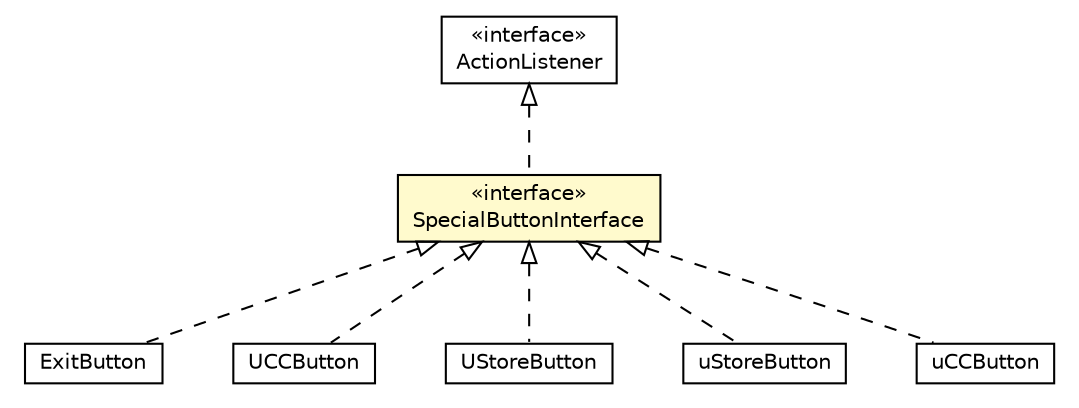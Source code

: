 #!/usr/local/bin/dot
#
# Class diagram 
# Generated by UMLGraph version 5.1 (http://www.umlgraph.org/)
#

digraph G {
	edge [fontname="Helvetica",fontsize=10,labelfontname="Helvetica",labelfontsize=10];
	node [fontname="Helvetica",fontsize=10,shape=plaintext];
	nodesep=0.25;
	ranksep=0.5;
	// org.universAAL.ui.handler.gui.swing.model.special.ExitButton
	c8165099 [label=<<table title="org.universAAL.ui.handler.gui.swing.model.special.ExitButton" border="0" cellborder="1" cellspacing="0" cellpadding="2" port="p" href="./ExitButton.html">
		<tr><td><table border="0" cellspacing="0" cellpadding="1">
<tr><td align="center" balign="center"> ExitButton </td></tr>
		</table></td></tr>
		</table>>, fontname="Helvetica", fontcolor="black", fontsize=10.0];
	// org.universAAL.ui.handler.gui.swing.model.special.SpecialButtonInterface
	c8165100 [label=<<table title="org.universAAL.ui.handler.gui.swing.model.special.SpecialButtonInterface" border="0" cellborder="1" cellspacing="0" cellpadding="2" port="p" bgcolor="lemonChiffon" href="./SpecialButtonInterface.html">
		<tr><td><table border="0" cellspacing="0" cellpadding="1">
<tr><td align="center" balign="center"> &#171;interface&#187; </td></tr>
<tr><td align="center" balign="center"> SpecialButtonInterface </td></tr>
		</table></td></tr>
		</table>>, fontname="Helvetica", fontcolor="black", fontsize=10.0];
	// org.universAAL.ui.gui.swing.bluesteelLAF.specialButtons.UCCButton
	c8165124 [label=<<table title="org.universAAL.ui.gui.swing.bluesteelLAF.specialButtons.UCCButton" border="0" cellborder="1" cellspacing="0" cellpadding="2" port="p" href="../../../../../gui/swing/bluesteelLAF/specialButtons/UCCButton.html">
		<tr><td><table border="0" cellspacing="0" cellpadding="1">
<tr><td align="center" balign="center"> UCCButton </td></tr>
		</table></td></tr>
		</table>>, fontname="Helvetica", fontcolor="black", fontsize=10.0];
	// org.universAAL.ui.gui.swing.bluesteelLAF.specialButtons.UStoreButton
	c8165125 [label=<<table title="org.universAAL.ui.gui.swing.bluesteelLAF.specialButtons.UStoreButton" border="0" cellborder="1" cellspacing="0" cellpadding="2" port="p" href="../../../../../gui/swing/bluesteelLAF/specialButtons/UStoreButton.html">
		<tr><td><table border="0" cellspacing="0" cellpadding="1">
<tr><td align="center" balign="center"> UStoreButton </td></tr>
		</table></td></tr>
		</table>>, fontname="Helvetica", fontcolor="black", fontsize=10.0];
	// org.universAAL.ui.handler.gui.swing.classic.specialButtons.uStoreButton
	c8165163 [label=<<table title="org.universAAL.ui.handler.gui.swing.classic.specialButtons.uStoreButton" border="0" cellborder="1" cellspacing="0" cellpadding="2" port="p" href="../../classic/specialButtons/uStoreButton.html">
		<tr><td><table border="0" cellspacing="0" cellpadding="1">
<tr><td align="center" balign="center"> uStoreButton </td></tr>
		</table></td></tr>
		</table>>, fontname="Helvetica", fontcolor="black", fontsize=10.0];
	// org.universAAL.ui.handler.gui.swing.classic.specialButtons.uCCButton
	c8165164 [label=<<table title="org.universAAL.ui.handler.gui.swing.classic.specialButtons.uCCButton" border="0" cellborder="1" cellspacing="0" cellpadding="2" port="p" href="../../classic/specialButtons/uCCButton.html">
		<tr><td><table border="0" cellspacing="0" cellpadding="1">
<tr><td align="center" balign="center"> uCCButton </td></tr>
		</table></td></tr>
		</table>>, fontname="Helvetica", fontcolor="black", fontsize=10.0];
	//org.universAAL.ui.handler.gui.swing.model.special.ExitButton implements org.universAAL.ui.handler.gui.swing.model.special.SpecialButtonInterface
	c8165100:p -> c8165099:p [dir=back,arrowtail=empty,style=dashed];
	//org.universAAL.ui.handler.gui.swing.model.special.SpecialButtonInterface implements java.awt.event.ActionListener
	c8165659:p -> c8165100:p [dir=back,arrowtail=empty,style=dashed];
	//org.universAAL.ui.gui.swing.bluesteelLAF.specialButtons.UCCButton implements org.universAAL.ui.handler.gui.swing.model.special.SpecialButtonInterface
	c8165100:p -> c8165124:p [dir=back,arrowtail=empty,style=dashed];
	//org.universAAL.ui.gui.swing.bluesteelLAF.specialButtons.UStoreButton implements org.universAAL.ui.handler.gui.swing.model.special.SpecialButtonInterface
	c8165100:p -> c8165125:p [dir=back,arrowtail=empty,style=dashed];
	//org.universAAL.ui.handler.gui.swing.classic.specialButtons.uStoreButton implements org.universAAL.ui.handler.gui.swing.model.special.SpecialButtonInterface
	c8165100:p -> c8165163:p [dir=back,arrowtail=empty,style=dashed];
	//org.universAAL.ui.handler.gui.swing.classic.specialButtons.uCCButton implements org.universAAL.ui.handler.gui.swing.model.special.SpecialButtonInterface
	c8165100:p -> c8165164:p [dir=back,arrowtail=empty,style=dashed];
	// java.awt.event.ActionListener
	c8165659 [label=<<table title="java.awt.event.ActionListener" border="0" cellborder="1" cellspacing="0" cellpadding="2" port="p" href="http://java.sun.com/j2se/1.4.2/docs/api/java/awt/event/ActionListener.html">
		<tr><td><table border="0" cellspacing="0" cellpadding="1">
<tr><td align="center" balign="center"> &#171;interface&#187; </td></tr>
<tr><td align="center" balign="center"> ActionListener </td></tr>
		</table></td></tr>
		</table>>, fontname="Helvetica", fontcolor="black", fontsize=10.0];
}

